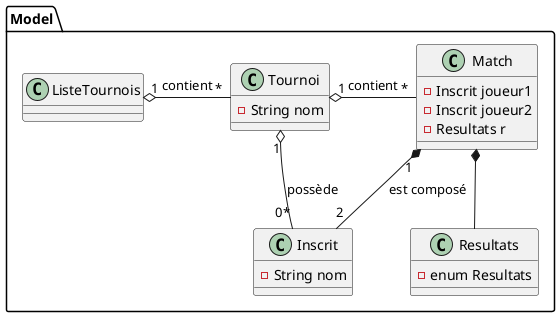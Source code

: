 @startuml CD
package Model{
    class Tournoi{
        -String nom

    }
    class Match{
        - Inscrit joueur1
        - Inscrit joueur2
        - Resultats r
    }

    class Inscrit{
        - String nom
    }
    class Resultats{
        - enum Resultats
    }
    class ListeTournois{
    }
}
ListeTournois "1" o-r- "*" Tournoi : contient
Tournoi "1" o-right- "*" Match : contient
Tournoi "1" o-- "0*" Inscrit : possède
Match "1" *-- "2" Inscrit :est composé
Match *-- Resultats

@enduml